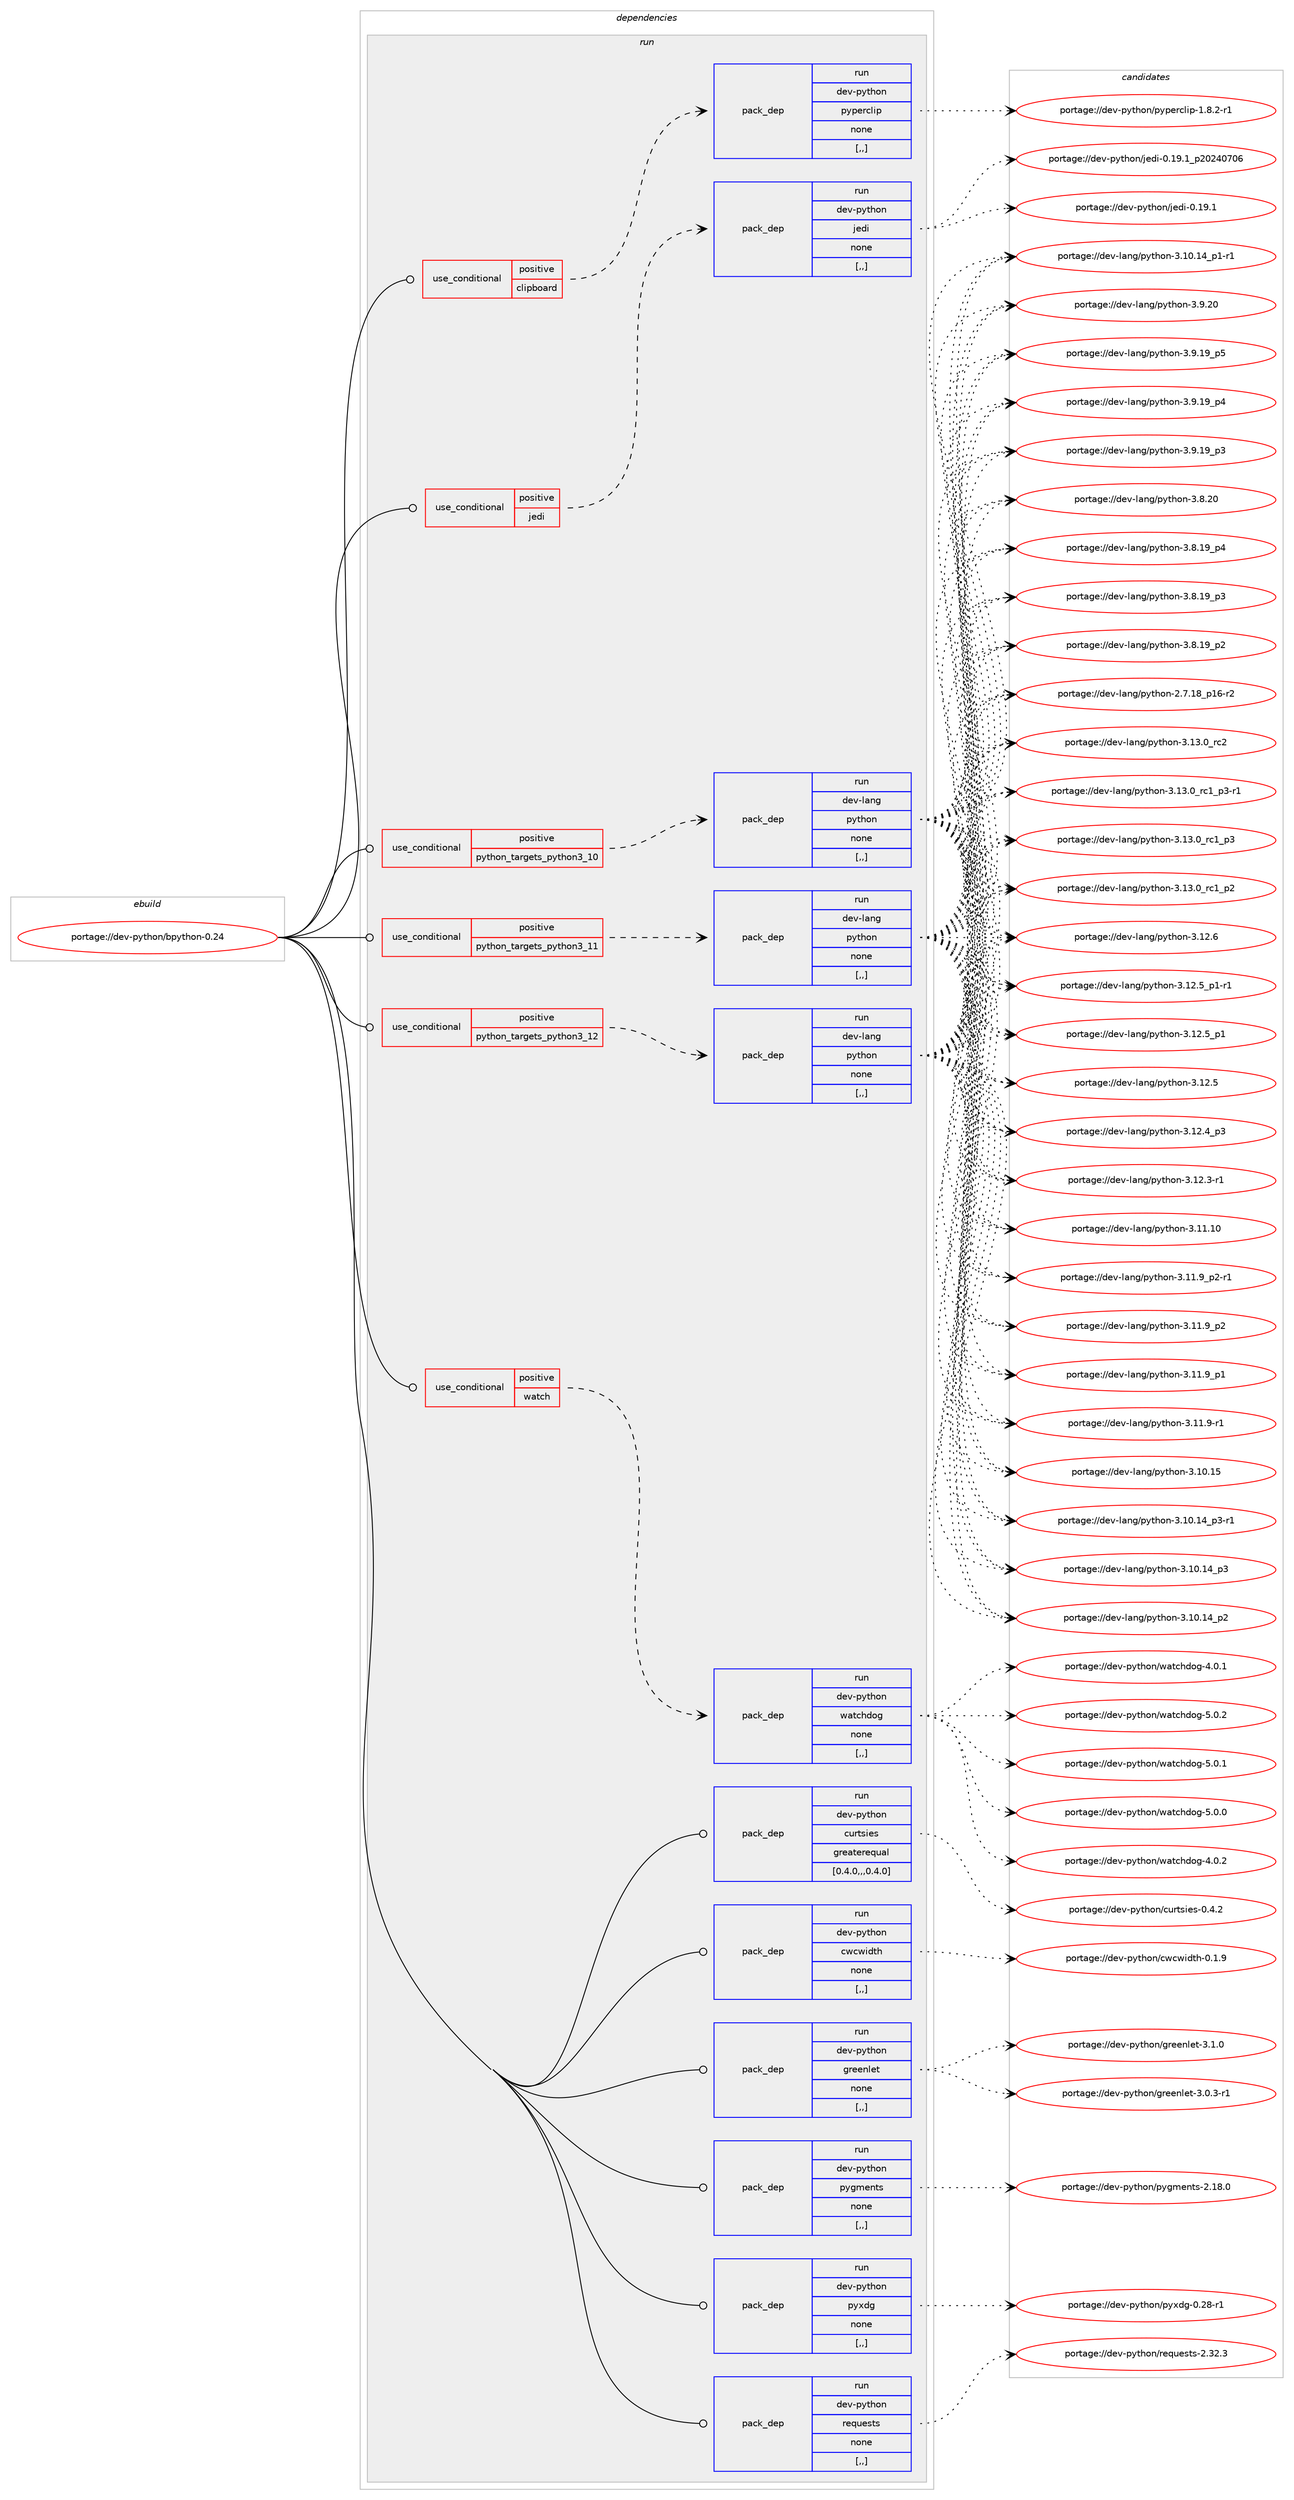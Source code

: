 digraph prolog {

# *************
# Graph options
# *************

newrank=true;
concentrate=true;
compound=true;
graph [rankdir=LR,fontname=Helvetica,fontsize=10,ranksep=1.5];#, ranksep=2.5, nodesep=0.2];
edge  [arrowhead=vee];
node  [fontname=Helvetica,fontsize=10];

# **********
# The ebuild
# **********

subgraph cluster_leftcol {
color=gray;
label=<<i>ebuild</i>>;
id [label="portage://dev-python/bpython-0.24", color=red, width=4, href="../dev-python/bpython-0.24.svg"];
}

# ****************
# The dependencies
# ****************

subgraph cluster_midcol {
color=gray;
label=<<i>dependencies</i>>;
subgraph cluster_compile {
fillcolor="#eeeeee";
style=filled;
label=<<i>compile</i>>;
}
subgraph cluster_compileandrun {
fillcolor="#eeeeee";
style=filled;
label=<<i>compile and run</i>>;
}
subgraph cluster_run {
fillcolor="#eeeeee";
style=filled;
label=<<i>run</i>>;
subgraph cond161652 {
dependency637242 [label=<<TABLE BORDER="0" CELLBORDER="1" CELLSPACING="0" CELLPADDING="4"><TR><TD ROWSPAN="3" CELLPADDING="10">use_conditional</TD></TR><TR><TD>positive</TD></TR><TR><TD>clipboard</TD></TR></TABLE>>, shape=none, color=red];
subgraph pack470776 {
dependency637243 [label=<<TABLE BORDER="0" CELLBORDER="1" CELLSPACING="0" CELLPADDING="4" WIDTH="220"><TR><TD ROWSPAN="6" CELLPADDING="30">pack_dep</TD></TR><TR><TD WIDTH="110">run</TD></TR><TR><TD>dev-python</TD></TR><TR><TD>pyperclip</TD></TR><TR><TD>none</TD></TR><TR><TD>[,,]</TD></TR></TABLE>>, shape=none, color=blue];
}
dependency637242:e -> dependency637243:w [weight=20,style="dashed",arrowhead="vee"];
}
id:e -> dependency637242:w [weight=20,style="solid",arrowhead="odot"];
subgraph cond161653 {
dependency637244 [label=<<TABLE BORDER="0" CELLBORDER="1" CELLSPACING="0" CELLPADDING="4"><TR><TD ROWSPAN="3" CELLPADDING="10">use_conditional</TD></TR><TR><TD>positive</TD></TR><TR><TD>jedi</TD></TR></TABLE>>, shape=none, color=red];
subgraph pack470777 {
dependency637245 [label=<<TABLE BORDER="0" CELLBORDER="1" CELLSPACING="0" CELLPADDING="4" WIDTH="220"><TR><TD ROWSPAN="6" CELLPADDING="30">pack_dep</TD></TR><TR><TD WIDTH="110">run</TD></TR><TR><TD>dev-python</TD></TR><TR><TD>jedi</TD></TR><TR><TD>none</TD></TR><TR><TD>[,,]</TD></TR></TABLE>>, shape=none, color=blue];
}
dependency637244:e -> dependency637245:w [weight=20,style="dashed",arrowhead="vee"];
}
id:e -> dependency637244:w [weight=20,style="solid",arrowhead="odot"];
subgraph cond161654 {
dependency637246 [label=<<TABLE BORDER="0" CELLBORDER="1" CELLSPACING="0" CELLPADDING="4"><TR><TD ROWSPAN="3" CELLPADDING="10">use_conditional</TD></TR><TR><TD>positive</TD></TR><TR><TD>python_targets_python3_10</TD></TR></TABLE>>, shape=none, color=red];
subgraph pack470778 {
dependency637247 [label=<<TABLE BORDER="0" CELLBORDER="1" CELLSPACING="0" CELLPADDING="4" WIDTH="220"><TR><TD ROWSPAN="6" CELLPADDING="30">pack_dep</TD></TR><TR><TD WIDTH="110">run</TD></TR><TR><TD>dev-lang</TD></TR><TR><TD>python</TD></TR><TR><TD>none</TD></TR><TR><TD>[,,]</TD></TR></TABLE>>, shape=none, color=blue];
}
dependency637246:e -> dependency637247:w [weight=20,style="dashed",arrowhead="vee"];
}
id:e -> dependency637246:w [weight=20,style="solid",arrowhead="odot"];
subgraph cond161655 {
dependency637248 [label=<<TABLE BORDER="0" CELLBORDER="1" CELLSPACING="0" CELLPADDING="4"><TR><TD ROWSPAN="3" CELLPADDING="10">use_conditional</TD></TR><TR><TD>positive</TD></TR><TR><TD>python_targets_python3_11</TD></TR></TABLE>>, shape=none, color=red];
subgraph pack470779 {
dependency637249 [label=<<TABLE BORDER="0" CELLBORDER="1" CELLSPACING="0" CELLPADDING="4" WIDTH="220"><TR><TD ROWSPAN="6" CELLPADDING="30">pack_dep</TD></TR><TR><TD WIDTH="110">run</TD></TR><TR><TD>dev-lang</TD></TR><TR><TD>python</TD></TR><TR><TD>none</TD></TR><TR><TD>[,,]</TD></TR></TABLE>>, shape=none, color=blue];
}
dependency637248:e -> dependency637249:w [weight=20,style="dashed",arrowhead="vee"];
}
id:e -> dependency637248:w [weight=20,style="solid",arrowhead="odot"];
subgraph cond161656 {
dependency637250 [label=<<TABLE BORDER="0" CELLBORDER="1" CELLSPACING="0" CELLPADDING="4"><TR><TD ROWSPAN="3" CELLPADDING="10">use_conditional</TD></TR><TR><TD>positive</TD></TR><TR><TD>python_targets_python3_12</TD></TR></TABLE>>, shape=none, color=red];
subgraph pack470780 {
dependency637251 [label=<<TABLE BORDER="0" CELLBORDER="1" CELLSPACING="0" CELLPADDING="4" WIDTH="220"><TR><TD ROWSPAN="6" CELLPADDING="30">pack_dep</TD></TR><TR><TD WIDTH="110">run</TD></TR><TR><TD>dev-lang</TD></TR><TR><TD>python</TD></TR><TR><TD>none</TD></TR><TR><TD>[,,]</TD></TR></TABLE>>, shape=none, color=blue];
}
dependency637250:e -> dependency637251:w [weight=20,style="dashed",arrowhead="vee"];
}
id:e -> dependency637250:w [weight=20,style="solid",arrowhead="odot"];
subgraph cond161657 {
dependency637252 [label=<<TABLE BORDER="0" CELLBORDER="1" CELLSPACING="0" CELLPADDING="4"><TR><TD ROWSPAN="3" CELLPADDING="10">use_conditional</TD></TR><TR><TD>positive</TD></TR><TR><TD>watch</TD></TR></TABLE>>, shape=none, color=red];
subgraph pack470781 {
dependency637253 [label=<<TABLE BORDER="0" CELLBORDER="1" CELLSPACING="0" CELLPADDING="4" WIDTH="220"><TR><TD ROWSPAN="6" CELLPADDING="30">pack_dep</TD></TR><TR><TD WIDTH="110">run</TD></TR><TR><TD>dev-python</TD></TR><TR><TD>watchdog</TD></TR><TR><TD>none</TD></TR><TR><TD>[,,]</TD></TR></TABLE>>, shape=none, color=blue];
}
dependency637252:e -> dependency637253:w [weight=20,style="dashed",arrowhead="vee"];
}
id:e -> dependency637252:w [weight=20,style="solid",arrowhead="odot"];
subgraph pack470782 {
dependency637254 [label=<<TABLE BORDER="0" CELLBORDER="1" CELLSPACING="0" CELLPADDING="4" WIDTH="220"><TR><TD ROWSPAN="6" CELLPADDING="30">pack_dep</TD></TR><TR><TD WIDTH="110">run</TD></TR><TR><TD>dev-python</TD></TR><TR><TD>curtsies</TD></TR><TR><TD>greaterequal</TD></TR><TR><TD>[0.4.0,,,0.4.0]</TD></TR></TABLE>>, shape=none, color=blue];
}
id:e -> dependency637254:w [weight=20,style="solid",arrowhead="odot"];
subgraph pack470783 {
dependency637255 [label=<<TABLE BORDER="0" CELLBORDER="1" CELLSPACING="0" CELLPADDING="4" WIDTH="220"><TR><TD ROWSPAN="6" CELLPADDING="30">pack_dep</TD></TR><TR><TD WIDTH="110">run</TD></TR><TR><TD>dev-python</TD></TR><TR><TD>cwcwidth</TD></TR><TR><TD>none</TD></TR><TR><TD>[,,]</TD></TR></TABLE>>, shape=none, color=blue];
}
id:e -> dependency637255:w [weight=20,style="solid",arrowhead="odot"];
subgraph pack470784 {
dependency637256 [label=<<TABLE BORDER="0" CELLBORDER="1" CELLSPACING="0" CELLPADDING="4" WIDTH="220"><TR><TD ROWSPAN="6" CELLPADDING="30">pack_dep</TD></TR><TR><TD WIDTH="110">run</TD></TR><TR><TD>dev-python</TD></TR><TR><TD>greenlet</TD></TR><TR><TD>none</TD></TR><TR><TD>[,,]</TD></TR></TABLE>>, shape=none, color=blue];
}
id:e -> dependency637256:w [weight=20,style="solid",arrowhead="odot"];
subgraph pack470785 {
dependency637257 [label=<<TABLE BORDER="0" CELLBORDER="1" CELLSPACING="0" CELLPADDING="4" WIDTH="220"><TR><TD ROWSPAN="6" CELLPADDING="30">pack_dep</TD></TR><TR><TD WIDTH="110">run</TD></TR><TR><TD>dev-python</TD></TR><TR><TD>pygments</TD></TR><TR><TD>none</TD></TR><TR><TD>[,,]</TD></TR></TABLE>>, shape=none, color=blue];
}
id:e -> dependency637257:w [weight=20,style="solid",arrowhead="odot"];
subgraph pack470786 {
dependency637258 [label=<<TABLE BORDER="0" CELLBORDER="1" CELLSPACING="0" CELLPADDING="4" WIDTH="220"><TR><TD ROWSPAN="6" CELLPADDING="30">pack_dep</TD></TR><TR><TD WIDTH="110">run</TD></TR><TR><TD>dev-python</TD></TR><TR><TD>pyxdg</TD></TR><TR><TD>none</TD></TR><TR><TD>[,,]</TD></TR></TABLE>>, shape=none, color=blue];
}
id:e -> dependency637258:w [weight=20,style="solid",arrowhead="odot"];
subgraph pack470787 {
dependency637259 [label=<<TABLE BORDER="0" CELLBORDER="1" CELLSPACING="0" CELLPADDING="4" WIDTH="220"><TR><TD ROWSPAN="6" CELLPADDING="30">pack_dep</TD></TR><TR><TD WIDTH="110">run</TD></TR><TR><TD>dev-python</TD></TR><TR><TD>requests</TD></TR><TR><TD>none</TD></TR><TR><TD>[,,]</TD></TR></TABLE>>, shape=none, color=blue];
}
id:e -> dependency637259:w [weight=20,style="solid",arrowhead="odot"];
}
}

# **************
# The candidates
# **************

subgraph cluster_choices {
rank=same;
color=gray;
label=<<i>candidates</i>>;

subgraph choice470776 {
color=black;
nodesep=1;
choice1001011184511212111610411111047112121112101114991081051124549465646504511449 [label="portage://dev-python/pyperclip-1.8.2-r1", color=red, width=4,href="../dev-python/pyperclip-1.8.2-r1.svg"];
dependency637243:e -> choice1001011184511212111610411111047112121112101114991081051124549465646504511449:w [style=dotted,weight="100"];
}
subgraph choice470777 {
color=black;
nodesep=1;
choice100101118451121211161041111104710610110010545484649574649951125048505248554854 [label="portage://dev-python/jedi-0.19.1_p20240706", color=red, width=4,href="../dev-python/jedi-0.19.1_p20240706.svg"];
choice100101118451121211161041111104710610110010545484649574649 [label="portage://dev-python/jedi-0.19.1", color=red, width=4,href="../dev-python/jedi-0.19.1.svg"];
dependency637245:e -> choice100101118451121211161041111104710610110010545484649574649951125048505248554854:w [style=dotted,weight="100"];
dependency637245:e -> choice100101118451121211161041111104710610110010545484649574649:w [style=dotted,weight="100"];
}
subgraph choice470778 {
color=black;
nodesep=1;
choice10010111845108971101034711212111610411111045514649514648951149950 [label="portage://dev-lang/python-3.13.0_rc2", color=red, width=4,href="../dev-lang/python-3.13.0_rc2.svg"];
choice1001011184510897110103471121211161041111104551464951464895114994995112514511449 [label="portage://dev-lang/python-3.13.0_rc1_p3-r1", color=red, width=4,href="../dev-lang/python-3.13.0_rc1_p3-r1.svg"];
choice100101118451089711010347112121116104111110455146495146489511499499511251 [label="portage://dev-lang/python-3.13.0_rc1_p3", color=red, width=4,href="../dev-lang/python-3.13.0_rc1_p3.svg"];
choice100101118451089711010347112121116104111110455146495146489511499499511250 [label="portage://dev-lang/python-3.13.0_rc1_p2", color=red, width=4,href="../dev-lang/python-3.13.0_rc1_p2.svg"];
choice10010111845108971101034711212111610411111045514649504654 [label="portage://dev-lang/python-3.12.6", color=red, width=4,href="../dev-lang/python-3.12.6.svg"];
choice1001011184510897110103471121211161041111104551464950465395112494511449 [label="portage://dev-lang/python-3.12.5_p1-r1", color=red, width=4,href="../dev-lang/python-3.12.5_p1-r1.svg"];
choice100101118451089711010347112121116104111110455146495046539511249 [label="portage://dev-lang/python-3.12.5_p1", color=red, width=4,href="../dev-lang/python-3.12.5_p1.svg"];
choice10010111845108971101034711212111610411111045514649504653 [label="portage://dev-lang/python-3.12.5", color=red, width=4,href="../dev-lang/python-3.12.5.svg"];
choice100101118451089711010347112121116104111110455146495046529511251 [label="portage://dev-lang/python-3.12.4_p3", color=red, width=4,href="../dev-lang/python-3.12.4_p3.svg"];
choice100101118451089711010347112121116104111110455146495046514511449 [label="portage://dev-lang/python-3.12.3-r1", color=red, width=4,href="../dev-lang/python-3.12.3-r1.svg"];
choice1001011184510897110103471121211161041111104551464949464948 [label="portage://dev-lang/python-3.11.10", color=red, width=4,href="../dev-lang/python-3.11.10.svg"];
choice1001011184510897110103471121211161041111104551464949465795112504511449 [label="portage://dev-lang/python-3.11.9_p2-r1", color=red, width=4,href="../dev-lang/python-3.11.9_p2-r1.svg"];
choice100101118451089711010347112121116104111110455146494946579511250 [label="portage://dev-lang/python-3.11.9_p2", color=red, width=4,href="../dev-lang/python-3.11.9_p2.svg"];
choice100101118451089711010347112121116104111110455146494946579511249 [label="portage://dev-lang/python-3.11.9_p1", color=red, width=4,href="../dev-lang/python-3.11.9_p1.svg"];
choice100101118451089711010347112121116104111110455146494946574511449 [label="portage://dev-lang/python-3.11.9-r1", color=red, width=4,href="../dev-lang/python-3.11.9-r1.svg"];
choice1001011184510897110103471121211161041111104551464948464953 [label="portage://dev-lang/python-3.10.15", color=red, width=4,href="../dev-lang/python-3.10.15.svg"];
choice100101118451089711010347112121116104111110455146494846495295112514511449 [label="portage://dev-lang/python-3.10.14_p3-r1", color=red, width=4,href="../dev-lang/python-3.10.14_p3-r1.svg"];
choice10010111845108971101034711212111610411111045514649484649529511251 [label="portage://dev-lang/python-3.10.14_p3", color=red, width=4,href="../dev-lang/python-3.10.14_p3.svg"];
choice10010111845108971101034711212111610411111045514649484649529511250 [label="portage://dev-lang/python-3.10.14_p2", color=red, width=4,href="../dev-lang/python-3.10.14_p2.svg"];
choice100101118451089711010347112121116104111110455146494846495295112494511449 [label="portage://dev-lang/python-3.10.14_p1-r1", color=red, width=4,href="../dev-lang/python-3.10.14_p1-r1.svg"];
choice10010111845108971101034711212111610411111045514657465048 [label="portage://dev-lang/python-3.9.20", color=red, width=4,href="../dev-lang/python-3.9.20.svg"];
choice100101118451089711010347112121116104111110455146574649579511253 [label="portage://dev-lang/python-3.9.19_p5", color=red, width=4,href="../dev-lang/python-3.9.19_p5.svg"];
choice100101118451089711010347112121116104111110455146574649579511252 [label="portage://dev-lang/python-3.9.19_p4", color=red, width=4,href="../dev-lang/python-3.9.19_p4.svg"];
choice100101118451089711010347112121116104111110455146574649579511251 [label="portage://dev-lang/python-3.9.19_p3", color=red, width=4,href="../dev-lang/python-3.9.19_p3.svg"];
choice10010111845108971101034711212111610411111045514656465048 [label="portage://dev-lang/python-3.8.20", color=red, width=4,href="../dev-lang/python-3.8.20.svg"];
choice100101118451089711010347112121116104111110455146564649579511252 [label="portage://dev-lang/python-3.8.19_p4", color=red, width=4,href="../dev-lang/python-3.8.19_p4.svg"];
choice100101118451089711010347112121116104111110455146564649579511251 [label="portage://dev-lang/python-3.8.19_p3", color=red, width=4,href="../dev-lang/python-3.8.19_p3.svg"];
choice100101118451089711010347112121116104111110455146564649579511250 [label="portage://dev-lang/python-3.8.19_p2", color=red, width=4,href="../dev-lang/python-3.8.19_p2.svg"];
choice100101118451089711010347112121116104111110455046554649569511249544511450 [label="portage://dev-lang/python-2.7.18_p16-r2", color=red, width=4,href="../dev-lang/python-2.7.18_p16-r2.svg"];
dependency637247:e -> choice10010111845108971101034711212111610411111045514649514648951149950:w [style=dotted,weight="100"];
dependency637247:e -> choice1001011184510897110103471121211161041111104551464951464895114994995112514511449:w [style=dotted,weight="100"];
dependency637247:e -> choice100101118451089711010347112121116104111110455146495146489511499499511251:w [style=dotted,weight="100"];
dependency637247:e -> choice100101118451089711010347112121116104111110455146495146489511499499511250:w [style=dotted,weight="100"];
dependency637247:e -> choice10010111845108971101034711212111610411111045514649504654:w [style=dotted,weight="100"];
dependency637247:e -> choice1001011184510897110103471121211161041111104551464950465395112494511449:w [style=dotted,weight="100"];
dependency637247:e -> choice100101118451089711010347112121116104111110455146495046539511249:w [style=dotted,weight="100"];
dependency637247:e -> choice10010111845108971101034711212111610411111045514649504653:w [style=dotted,weight="100"];
dependency637247:e -> choice100101118451089711010347112121116104111110455146495046529511251:w [style=dotted,weight="100"];
dependency637247:e -> choice100101118451089711010347112121116104111110455146495046514511449:w [style=dotted,weight="100"];
dependency637247:e -> choice1001011184510897110103471121211161041111104551464949464948:w [style=dotted,weight="100"];
dependency637247:e -> choice1001011184510897110103471121211161041111104551464949465795112504511449:w [style=dotted,weight="100"];
dependency637247:e -> choice100101118451089711010347112121116104111110455146494946579511250:w [style=dotted,weight="100"];
dependency637247:e -> choice100101118451089711010347112121116104111110455146494946579511249:w [style=dotted,weight="100"];
dependency637247:e -> choice100101118451089711010347112121116104111110455146494946574511449:w [style=dotted,weight="100"];
dependency637247:e -> choice1001011184510897110103471121211161041111104551464948464953:w [style=dotted,weight="100"];
dependency637247:e -> choice100101118451089711010347112121116104111110455146494846495295112514511449:w [style=dotted,weight="100"];
dependency637247:e -> choice10010111845108971101034711212111610411111045514649484649529511251:w [style=dotted,weight="100"];
dependency637247:e -> choice10010111845108971101034711212111610411111045514649484649529511250:w [style=dotted,weight="100"];
dependency637247:e -> choice100101118451089711010347112121116104111110455146494846495295112494511449:w [style=dotted,weight="100"];
dependency637247:e -> choice10010111845108971101034711212111610411111045514657465048:w [style=dotted,weight="100"];
dependency637247:e -> choice100101118451089711010347112121116104111110455146574649579511253:w [style=dotted,weight="100"];
dependency637247:e -> choice100101118451089711010347112121116104111110455146574649579511252:w [style=dotted,weight="100"];
dependency637247:e -> choice100101118451089711010347112121116104111110455146574649579511251:w [style=dotted,weight="100"];
dependency637247:e -> choice10010111845108971101034711212111610411111045514656465048:w [style=dotted,weight="100"];
dependency637247:e -> choice100101118451089711010347112121116104111110455146564649579511252:w [style=dotted,weight="100"];
dependency637247:e -> choice100101118451089711010347112121116104111110455146564649579511251:w [style=dotted,weight="100"];
dependency637247:e -> choice100101118451089711010347112121116104111110455146564649579511250:w [style=dotted,weight="100"];
dependency637247:e -> choice100101118451089711010347112121116104111110455046554649569511249544511450:w [style=dotted,weight="100"];
}
subgraph choice470779 {
color=black;
nodesep=1;
choice10010111845108971101034711212111610411111045514649514648951149950 [label="portage://dev-lang/python-3.13.0_rc2", color=red, width=4,href="../dev-lang/python-3.13.0_rc2.svg"];
choice1001011184510897110103471121211161041111104551464951464895114994995112514511449 [label="portage://dev-lang/python-3.13.0_rc1_p3-r1", color=red, width=4,href="../dev-lang/python-3.13.0_rc1_p3-r1.svg"];
choice100101118451089711010347112121116104111110455146495146489511499499511251 [label="portage://dev-lang/python-3.13.0_rc1_p3", color=red, width=4,href="../dev-lang/python-3.13.0_rc1_p3.svg"];
choice100101118451089711010347112121116104111110455146495146489511499499511250 [label="portage://dev-lang/python-3.13.0_rc1_p2", color=red, width=4,href="../dev-lang/python-3.13.0_rc1_p2.svg"];
choice10010111845108971101034711212111610411111045514649504654 [label="portage://dev-lang/python-3.12.6", color=red, width=4,href="../dev-lang/python-3.12.6.svg"];
choice1001011184510897110103471121211161041111104551464950465395112494511449 [label="portage://dev-lang/python-3.12.5_p1-r1", color=red, width=4,href="../dev-lang/python-3.12.5_p1-r1.svg"];
choice100101118451089711010347112121116104111110455146495046539511249 [label="portage://dev-lang/python-3.12.5_p1", color=red, width=4,href="../dev-lang/python-3.12.5_p1.svg"];
choice10010111845108971101034711212111610411111045514649504653 [label="portage://dev-lang/python-3.12.5", color=red, width=4,href="../dev-lang/python-3.12.5.svg"];
choice100101118451089711010347112121116104111110455146495046529511251 [label="portage://dev-lang/python-3.12.4_p3", color=red, width=4,href="../dev-lang/python-3.12.4_p3.svg"];
choice100101118451089711010347112121116104111110455146495046514511449 [label="portage://dev-lang/python-3.12.3-r1", color=red, width=4,href="../dev-lang/python-3.12.3-r1.svg"];
choice1001011184510897110103471121211161041111104551464949464948 [label="portage://dev-lang/python-3.11.10", color=red, width=4,href="../dev-lang/python-3.11.10.svg"];
choice1001011184510897110103471121211161041111104551464949465795112504511449 [label="portage://dev-lang/python-3.11.9_p2-r1", color=red, width=4,href="../dev-lang/python-3.11.9_p2-r1.svg"];
choice100101118451089711010347112121116104111110455146494946579511250 [label="portage://dev-lang/python-3.11.9_p2", color=red, width=4,href="../dev-lang/python-3.11.9_p2.svg"];
choice100101118451089711010347112121116104111110455146494946579511249 [label="portage://dev-lang/python-3.11.9_p1", color=red, width=4,href="../dev-lang/python-3.11.9_p1.svg"];
choice100101118451089711010347112121116104111110455146494946574511449 [label="portage://dev-lang/python-3.11.9-r1", color=red, width=4,href="../dev-lang/python-3.11.9-r1.svg"];
choice1001011184510897110103471121211161041111104551464948464953 [label="portage://dev-lang/python-3.10.15", color=red, width=4,href="../dev-lang/python-3.10.15.svg"];
choice100101118451089711010347112121116104111110455146494846495295112514511449 [label="portage://dev-lang/python-3.10.14_p3-r1", color=red, width=4,href="../dev-lang/python-3.10.14_p3-r1.svg"];
choice10010111845108971101034711212111610411111045514649484649529511251 [label="portage://dev-lang/python-3.10.14_p3", color=red, width=4,href="../dev-lang/python-3.10.14_p3.svg"];
choice10010111845108971101034711212111610411111045514649484649529511250 [label="portage://dev-lang/python-3.10.14_p2", color=red, width=4,href="../dev-lang/python-3.10.14_p2.svg"];
choice100101118451089711010347112121116104111110455146494846495295112494511449 [label="portage://dev-lang/python-3.10.14_p1-r1", color=red, width=4,href="../dev-lang/python-3.10.14_p1-r1.svg"];
choice10010111845108971101034711212111610411111045514657465048 [label="portage://dev-lang/python-3.9.20", color=red, width=4,href="../dev-lang/python-3.9.20.svg"];
choice100101118451089711010347112121116104111110455146574649579511253 [label="portage://dev-lang/python-3.9.19_p5", color=red, width=4,href="../dev-lang/python-3.9.19_p5.svg"];
choice100101118451089711010347112121116104111110455146574649579511252 [label="portage://dev-lang/python-3.9.19_p4", color=red, width=4,href="../dev-lang/python-3.9.19_p4.svg"];
choice100101118451089711010347112121116104111110455146574649579511251 [label="portage://dev-lang/python-3.9.19_p3", color=red, width=4,href="../dev-lang/python-3.9.19_p3.svg"];
choice10010111845108971101034711212111610411111045514656465048 [label="portage://dev-lang/python-3.8.20", color=red, width=4,href="../dev-lang/python-3.8.20.svg"];
choice100101118451089711010347112121116104111110455146564649579511252 [label="portage://dev-lang/python-3.8.19_p4", color=red, width=4,href="../dev-lang/python-3.8.19_p4.svg"];
choice100101118451089711010347112121116104111110455146564649579511251 [label="portage://dev-lang/python-3.8.19_p3", color=red, width=4,href="../dev-lang/python-3.8.19_p3.svg"];
choice100101118451089711010347112121116104111110455146564649579511250 [label="portage://dev-lang/python-3.8.19_p2", color=red, width=4,href="../dev-lang/python-3.8.19_p2.svg"];
choice100101118451089711010347112121116104111110455046554649569511249544511450 [label="portage://dev-lang/python-2.7.18_p16-r2", color=red, width=4,href="../dev-lang/python-2.7.18_p16-r2.svg"];
dependency637249:e -> choice10010111845108971101034711212111610411111045514649514648951149950:w [style=dotted,weight="100"];
dependency637249:e -> choice1001011184510897110103471121211161041111104551464951464895114994995112514511449:w [style=dotted,weight="100"];
dependency637249:e -> choice100101118451089711010347112121116104111110455146495146489511499499511251:w [style=dotted,weight="100"];
dependency637249:e -> choice100101118451089711010347112121116104111110455146495146489511499499511250:w [style=dotted,weight="100"];
dependency637249:e -> choice10010111845108971101034711212111610411111045514649504654:w [style=dotted,weight="100"];
dependency637249:e -> choice1001011184510897110103471121211161041111104551464950465395112494511449:w [style=dotted,weight="100"];
dependency637249:e -> choice100101118451089711010347112121116104111110455146495046539511249:w [style=dotted,weight="100"];
dependency637249:e -> choice10010111845108971101034711212111610411111045514649504653:w [style=dotted,weight="100"];
dependency637249:e -> choice100101118451089711010347112121116104111110455146495046529511251:w [style=dotted,weight="100"];
dependency637249:e -> choice100101118451089711010347112121116104111110455146495046514511449:w [style=dotted,weight="100"];
dependency637249:e -> choice1001011184510897110103471121211161041111104551464949464948:w [style=dotted,weight="100"];
dependency637249:e -> choice1001011184510897110103471121211161041111104551464949465795112504511449:w [style=dotted,weight="100"];
dependency637249:e -> choice100101118451089711010347112121116104111110455146494946579511250:w [style=dotted,weight="100"];
dependency637249:e -> choice100101118451089711010347112121116104111110455146494946579511249:w [style=dotted,weight="100"];
dependency637249:e -> choice100101118451089711010347112121116104111110455146494946574511449:w [style=dotted,weight="100"];
dependency637249:e -> choice1001011184510897110103471121211161041111104551464948464953:w [style=dotted,weight="100"];
dependency637249:e -> choice100101118451089711010347112121116104111110455146494846495295112514511449:w [style=dotted,weight="100"];
dependency637249:e -> choice10010111845108971101034711212111610411111045514649484649529511251:w [style=dotted,weight="100"];
dependency637249:e -> choice10010111845108971101034711212111610411111045514649484649529511250:w [style=dotted,weight="100"];
dependency637249:e -> choice100101118451089711010347112121116104111110455146494846495295112494511449:w [style=dotted,weight="100"];
dependency637249:e -> choice10010111845108971101034711212111610411111045514657465048:w [style=dotted,weight="100"];
dependency637249:e -> choice100101118451089711010347112121116104111110455146574649579511253:w [style=dotted,weight="100"];
dependency637249:e -> choice100101118451089711010347112121116104111110455146574649579511252:w [style=dotted,weight="100"];
dependency637249:e -> choice100101118451089711010347112121116104111110455146574649579511251:w [style=dotted,weight="100"];
dependency637249:e -> choice10010111845108971101034711212111610411111045514656465048:w [style=dotted,weight="100"];
dependency637249:e -> choice100101118451089711010347112121116104111110455146564649579511252:w [style=dotted,weight="100"];
dependency637249:e -> choice100101118451089711010347112121116104111110455146564649579511251:w [style=dotted,weight="100"];
dependency637249:e -> choice100101118451089711010347112121116104111110455146564649579511250:w [style=dotted,weight="100"];
dependency637249:e -> choice100101118451089711010347112121116104111110455046554649569511249544511450:w [style=dotted,weight="100"];
}
subgraph choice470780 {
color=black;
nodesep=1;
choice10010111845108971101034711212111610411111045514649514648951149950 [label="portage://dev-lang/python-3.13.0_rc2", color=red, width=4,href="../dev-lang/python-3.13.0_rc2.svg"];
choice1001011184510897110103471121211161041111104551464951464895114994995112514511449 [label="portage://dev-lang/python-3.13.0_rc1_p3-r1", color=red, width=4,href="../dev-lang/python-3.13.0_rc1_p3-r1.svg"];
choice100101118451089711010347112121116104111110455146495146489511499499511251 [label="portage://dev-lang/python-3.13.0_rc1_p3", color=red, width=4,href="../dev-lang/python-3.13.0_rc1_p3.svg"];
choice100101118451089711010347112121116104111110455146495146489511499499511250 [label="portage://dev-lang/python-3.13.0_rc1_p2", color=red, width=4,href="../dev-lang/python-3.13.0_rc1_p2.svg"];
choice10010111845108971101034711212111610411111045514649504654 [label="portage://dev-lang/python-3.12.6", color=red, width=4,href="../dev-lang/python-3.12.6.svg"];
choice1001011184510897110103471121211161041111104551464950465395112494511449 [label="portage://dev-lang/python-3.12.5_p1-r1", color=red, width=4,href="../dev-lang/python-3.12.5_p1-r1.svg"];
choice100101118451089711010347112121116104111110455146495046539511249 [label="portage://dev-lang/python-3.12.5_p1", color=red, width=4,href="../dev-lang/python-3.12.5_p1.svg"];
choice10010111845108971101034711212111610411111045514649504653 [label="portage://dev-lang/python-3.12.5", color=red, width=4,href="../dev-lang/python-3.12.5.svg"];
choice100101118451089711010347112121116104111110455146495046529511251 [label="portage://dev-lang/python-3.12.4_p3", color=red, width=4,href="../dev-lang/python-3.12.4_p3.svg"];
choice100101118451089711010347112121116104111110455146495046514511449 [label="portage://dev-lang/python-3.12.3-r1", color=red, width=4,href="../dev-lang/python-3.12.3-r1.svg"];
choice1001011184510897110103471121211161041111104551464949464948 [label="portage://dev-lang/python-3.11.10", color=red, width=4,href="../dev-lang/python-3.11.10.svg"];
choice1001011184510897110103471121211161041111104551464949465795112504511449 [label="portage://dev-lang/python-3.11.9_p2-r1", color=red, width=4,href="../dev-lang/python-3.11.9_p2-r1.svg"];
choice100101118451089711010347112121116104111110455146494946579511250 [label="portage://dev-lang/python-3.11.9_p2", color=red, width=4,href="../dev-lang/python-3.11.9_p2.svg"];
choice100101118451089711010347112121116104111110455146494946579511249 [label="portage://dev-lang/python-3.11.9_p1", color=red, width=4,href="../dev-lang/python-3.11.9_p1.svg"];
choice100101118451089711010347112121116104111110455146494946574511449 [label="portage://dev-lang/python-3.11.9-r1", color=red, width=4,href="../dev-lang/python-3.11.9-r1.svg"];
choice1001011184510897110103471121211161041111104551464948464953 [label="portage://dev-lang/python-3.10.15", color=red, width=4,href="../dev-lang/python-3.10.15.svg"];
choice100101118451089711010347112121116104111110455146494846495295112514511449 [label="portage://dev-lang/python-3.10.14_p3-r1", color=red, width=4,href="../dev-lang/python-3.10.14_p3-r1.svg"];
choice10010111845108971101034711212111610411111045514649484649529511251 [label="portage://dev-lang/python-3.10.14_p3", color=red, width=4,href="../dev-lang/python-3.10.14_p3.svg"];
choice10010111845108971101034711212111610411111045514649484649529511250 [label="portage://dev-lang/python-3.10.14_p2", color=red, width=4,href="../dev-lang/python-3.10.14_p2.svg"];
choice100101118451089711010347112121116104111110455146494846495295112494511449 [label="portage://dev-lang/python-3.10.14_p1-r1", color=red, width=4,href="../dev-lang/python-3.10.14_p1-r1.svg"];
choice10010111845108971101034711212111610411111045514657465048 [label="portage://dev-lang/python-3.9.20", color=red, width=4,href="../dev-lang/python-3.9.20.svg"];
choice100101118451089711010347112121116104111110455146574649579511253 [label="portage://dev-lang/python-3.9.19_p5", color=red, width=4,href="../dev-lang/python-3.9.19_p5.svg"];
choice100101118451089711010347112121116104111110455146574649579511252 [label="portage://dev-lang/python-3.9.19_p4", color=red, width=4,href="../dev-lang/python-3.9.19_p4.svg"];
choice100101118451089711010347112121116104111110455146574649579511251 [label="portage://dev-lang/python-3.9.19_p3", color=red, width=4,href="../dev-lang/python-3.9.19_p3.svg"];
choice10010111845108971101034711212111610411111045514656465048 [label="portage://dev-lang/python-3.8.20", color=red, width=4,href="../dev-lang/python-3.8.20.svg"];
choice100101118451089711010347112121116104111110455146564649579511252 [label="portage://dev-lang/python-3.8.19_p4", color=red, width=4,href="../dev-lang/python-3.8.19_p4.svg"];
choice100101118451089711010347112121116104111110455146564649579511251 [label="portage://dev-lang/python-3.8.19_p3", color=red, width=4,href="../dev-lang/python-3.8.19_p3.svg"];
choice100101118451089711010347112121116104111110455146564649579511250 [label="portage://dev-lang/python-3.8.19_p2", color=red, width=4,href="../dev-lang/python-3.8.19_p2.svg"];
choice100101118451089711010347112121116104111110455046554649569511249544511450 [label="portage://dev-lang/python-2.7.18_p16-r2", color=red, width=4,href="../dev-lang/python-2.7.18_p16-r2.svg"];
dependency637251:e -> choice10010111845108971101034711212111610411111045514649514648951149950:w [style=dotted,weight="100"];
dependency637251:e -> choice1001011184510897110103471121211161041111104551464951464895114994995112514511449:w [style=dotted,weight="100"];
dependency637251:e -> choice100101118451089711010347112121116104111110455146495146489511499499511251:w [style=dotted,weight="100"];
dependency637251:e -> choice100101118451089711010347112121116104111110455146495146489511499499511250:w [style=dotted,weight="100"];
dependency637251:e -> choice10010111845108971101034711212111610411111045514649504654:w [style=dotted,weight="100"];
dependency637251:e -> choice1001011184510897110103471121211161041111104551464950465395112494511449:w [style=dotted,weight="100"];
dependency637251:e -> choice100101118451089711010347112121116104111110455146495046539511249:w [style=dotted,weight="100"];
dependency637251:e -> choice10010111845108971101034711212111610411111045514649504653:w [style=dotted,weight="100"];
dependency637251:e -> choice100101118451089711010347112121116104111110455146495046529511251:w [style=dotted,weight="100"];
dependency637251:e -> choice100101118451089711010347112121116104111110455146495046514511449:w [style=dotted,weight="100"];
dependency637251:e -> choice1001011184510897110103471121211161041111104551464949464948:w [style=dotted,weight="100"];
dependency637251:e -> choice1001011184510897110103471121211161041111104551464949465795112504511449:w [style=dotted,weight="100"];
dependency637251:e -> choice100101118451089711010347112121116104111110455146494946579511250:w [style=dotted,weight="100"];
dependency637251:e -> choice100101118451089711010347112121116104111110455146494946579511249:w [style=dotted,weight="100"];
dependency637251:e -> choice100101118451089711010347112121116104111110455146494946574511449:w [style=dotted,weight="100"];
dependency637251:e -> choice1001011184510897110103471121211161041111104551464948464953:w [style=dotted,weight="100"];
dependency637251:e -> choice100101118451089711010347112121116104111110455146494846495295112514511449:w [style=dotted,weight="100"];
dependency637251:e -> choice10010111845108971101034711212111610411111045514649484649529511251:w [style=dotted,weight="100"];
dependency637251:e -> choice10010111845108971101034711212111610411111045514649484649529511250:w [style=dotted,weight="100"];
dependency637251:e -> choice100101118451089711010347112121116104111110455146494846495295112494511449:w [style=dotted,weight="100"];
dependency637251:e -> choice10010111845108971101034711212111610411111045514657465048:w [style=dotted,weight="100"];
dependency637251:e -> choice100101118451089711010347112121116104111110455146574649579511253:w [style=dotted,weight="100"];
dependency637251:e -> choice100101118451089711010347112121116104111110455146574649579511252:w [style=dotted,weight="100"];
dependency637251:e -> choice100101118451089711010347112121116104111110455146574649579511251:w [style=dotted,weight="100"];
dependency637251:e -> choice10010111845108971101034711212111610411111045514656465048:w [style=dotted,weight="100"];
dependency637251:e -> choice100101118451089711010347112121116104111110455146564649579511252:w [style=dotted,weight="100"];
dependency637251:e -> choice100101118451089711010347112121116104111110455146564649579511251:w [style=dotted,weight="100"];
dependency637251:e -> choice100101118451089711010347112121116104111110455146564649579511250:w [style=dotted,weight="100"];
dependency637251:e -> choice100101118451089711010347112121116104111110455046554649569511249544511450:w [style=dotted,weight="100"];
}
subgraph choice470781 {
color=black;
nodesep=1;
choice10010111845112121116104111110471199711699104100111103455346484650 [label="portage://dev-python/watchdog-5.0.2", color=red, width=4,href="../dev-python/watchdog-5.0.2.svg"];
choice10010111845112121116104111110471199711699104100111103455346484649 [label="portage://dev-python/watchdog-5.0.1", color=red, width=4,href="../dev-python/watchdog-5.0.1.svg"];
choice10010111845112121116104111110471199711699104100111103455346484648 [label="portage://dev-python/watchdog-5.0.0", color=red, width=4,href="../dev-python/watchdog-5.0.0.svg"];
choice10010111845112121116104111110471199711699104100111103455246484650 [label="portage://dev-python/watchdog-4.0.2", color=red, width=4,href="../dev-python/watchdog-4.0.2.svg"];
choice10010111845112121116104111110471199711699104100111103455246484649 [label="portage://dev-python/watchdog-4.0.1", color=red, width=4,href="../dev-python/watchdog-4.0.1.svg"];
dependency637253:e -> choice10010111845112121116104111110471199711699104100111103455346484650:w [style=dotted,weight="100"];
dependency637253:e -> choice10010111845112121116104111110471199711699104100111103455346484649:w [style=dotted,weight="100"];
dependency637253:e -> choice10010111845112121116104111110471199711699104100111103455346484648:w [style=dotted,weight="100"];
dependency637253:e -> choice10010111845112121116104111110471199711699104100111103455246484650:w [style=dotted,weight="100"];
dependency637253:e -> choice10010111845112121116104111110471199711699104100111103455246484649:w [style=dotted,weight="100"];
}
subgraph choice470782 {
color=black;
nodesep=1;
choice100101118451121211161041111104799117114116115105101115454846524650 [label="portage://dev-python/curtsies-0.4.2", color=red, width=4,href="../dev-python/curtsies-0.4.2.svg"];
dependency637254:e -> choice100101118451121211161041111104799117114116115105101115454846524650:w [style=dotted,weight="100"];
}
subgraph choice470783 {
color=black;
nodesep=1;
choice10010111845112121116104111110479911999119105100116104454846494657 [label="portage://dev-python/cwcwidth-0.1.9", color=red, width=4,href="../dev-python/cwcwidth-0.1.9.svg"];
dependency637255:e -> choice10010111845112121116104111110479911999119105100116104454846494657:w [style=dotted,weight="100"];
}
subgraph choice470784 {
color=black;
nodesep=1;
choice1001011184511212111610411111047103114101101110108101116455146494648 [label="portage://dev-python/greenlet-3.1.0", color=red, width=4,href="../dev-python/greenlet-3.1.0.svg"];
choice10010111845112121116104111110471031141011011101081011164551464846514511449 [label="portage://dev-python/greenlet-3.0.3-r1", color=red, width=4,href="../dev-python/greenlet-3.0.3-r1.svg"];
dependency637256:e -> choice1001011184511212111610411111047103114101101110108101116455146494648:w [style=dotted,weight="100"];
dependency637256:e -> choice10010111845112121116104111110471031141011011101081011164551464846514511449:w [style=dotted,weight="100"];
}
subgraph choice470785 {
color=black;
nodesep=1;
choice100101118451121211161041111104711212110310910111011611545504649564648 [label="portage://dev-python/pygments-2.18.0", color=red, width=4,href="../dev-python/pygments-2.18.0.svg"];
dependency637257:e -> choice100101118451121211161041111104711212110310910111011611545504649564648:w [style=dotted,weight="100"];
}
subgraph choice470786 {
color=black;
nodesep=1;
choice100101118451121211161041111104711212112010010345484650564511449 [label="portage://dev-python/pyxdg-0.28-r1", color=red, width=4,href="../dev-python/pyxdg-0.28-r1.svg"];
dependency637258:e -> choice100101118451121211161041111104711212112010010345484650564511449:w [style=dotted,weight="100"];
}
subgraph choice470787 {
color=black;
nodesep=1;
choice100101118451121211161041111104711410111311710111511611545504651504651 [label="portage://dev-python/requests-2.32.3", color=red, width=4,href="../dev-python/requests-2.32.3.svg"];
dependency637259:e -> choice100101118451121211161041111104711410111311710111511611545504651504651:w [style=dotted,weight="100"];
}
}

}
